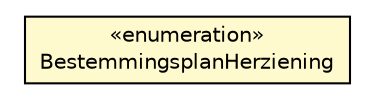 #!/usr/local/bin/dot
#
# Class diagram 
# Generated by UMLGraph version R5_6-24-gf6e263 (http://www.umlgraph.org/)
#

digraph G {
	edge [fontname="Helvetica",fontsize=10,labelfontname="Helvetica",labelfontsize=10];
	node [fontname="Helvetica",fontsize=10,shape=plaintext];
	nodesep=0.25;
	ranksep=0.5;
	// nl.egem.stuf.sector.bg._0204.BestemmingsplanHerziening
	c50071 [label=<<table title="nl.egem.stuf.sector.bg._0204.BestemmingsplanHerziening" border="0" cellborder="1" cellspacing="0" cellpadding="2" port="p" bgcolor="lemonChiffon" href="./BestemmingsplanHerziening.html">
		<tr><td><table border="0" cellspacing="0" cellpadding="1">
<tr><td align="center" balign="center"> &#171;enumeration&#187; </td></tr>
<tr><td align="center" balign="center"> BestemmingsplanHerziening </td></tr>
		</table></td></tr>
		</table>>, URL="./BestemmingsplanHerziening.html", fontname="Helvetica", fontcolor="black", fontsize=10.0];
}

